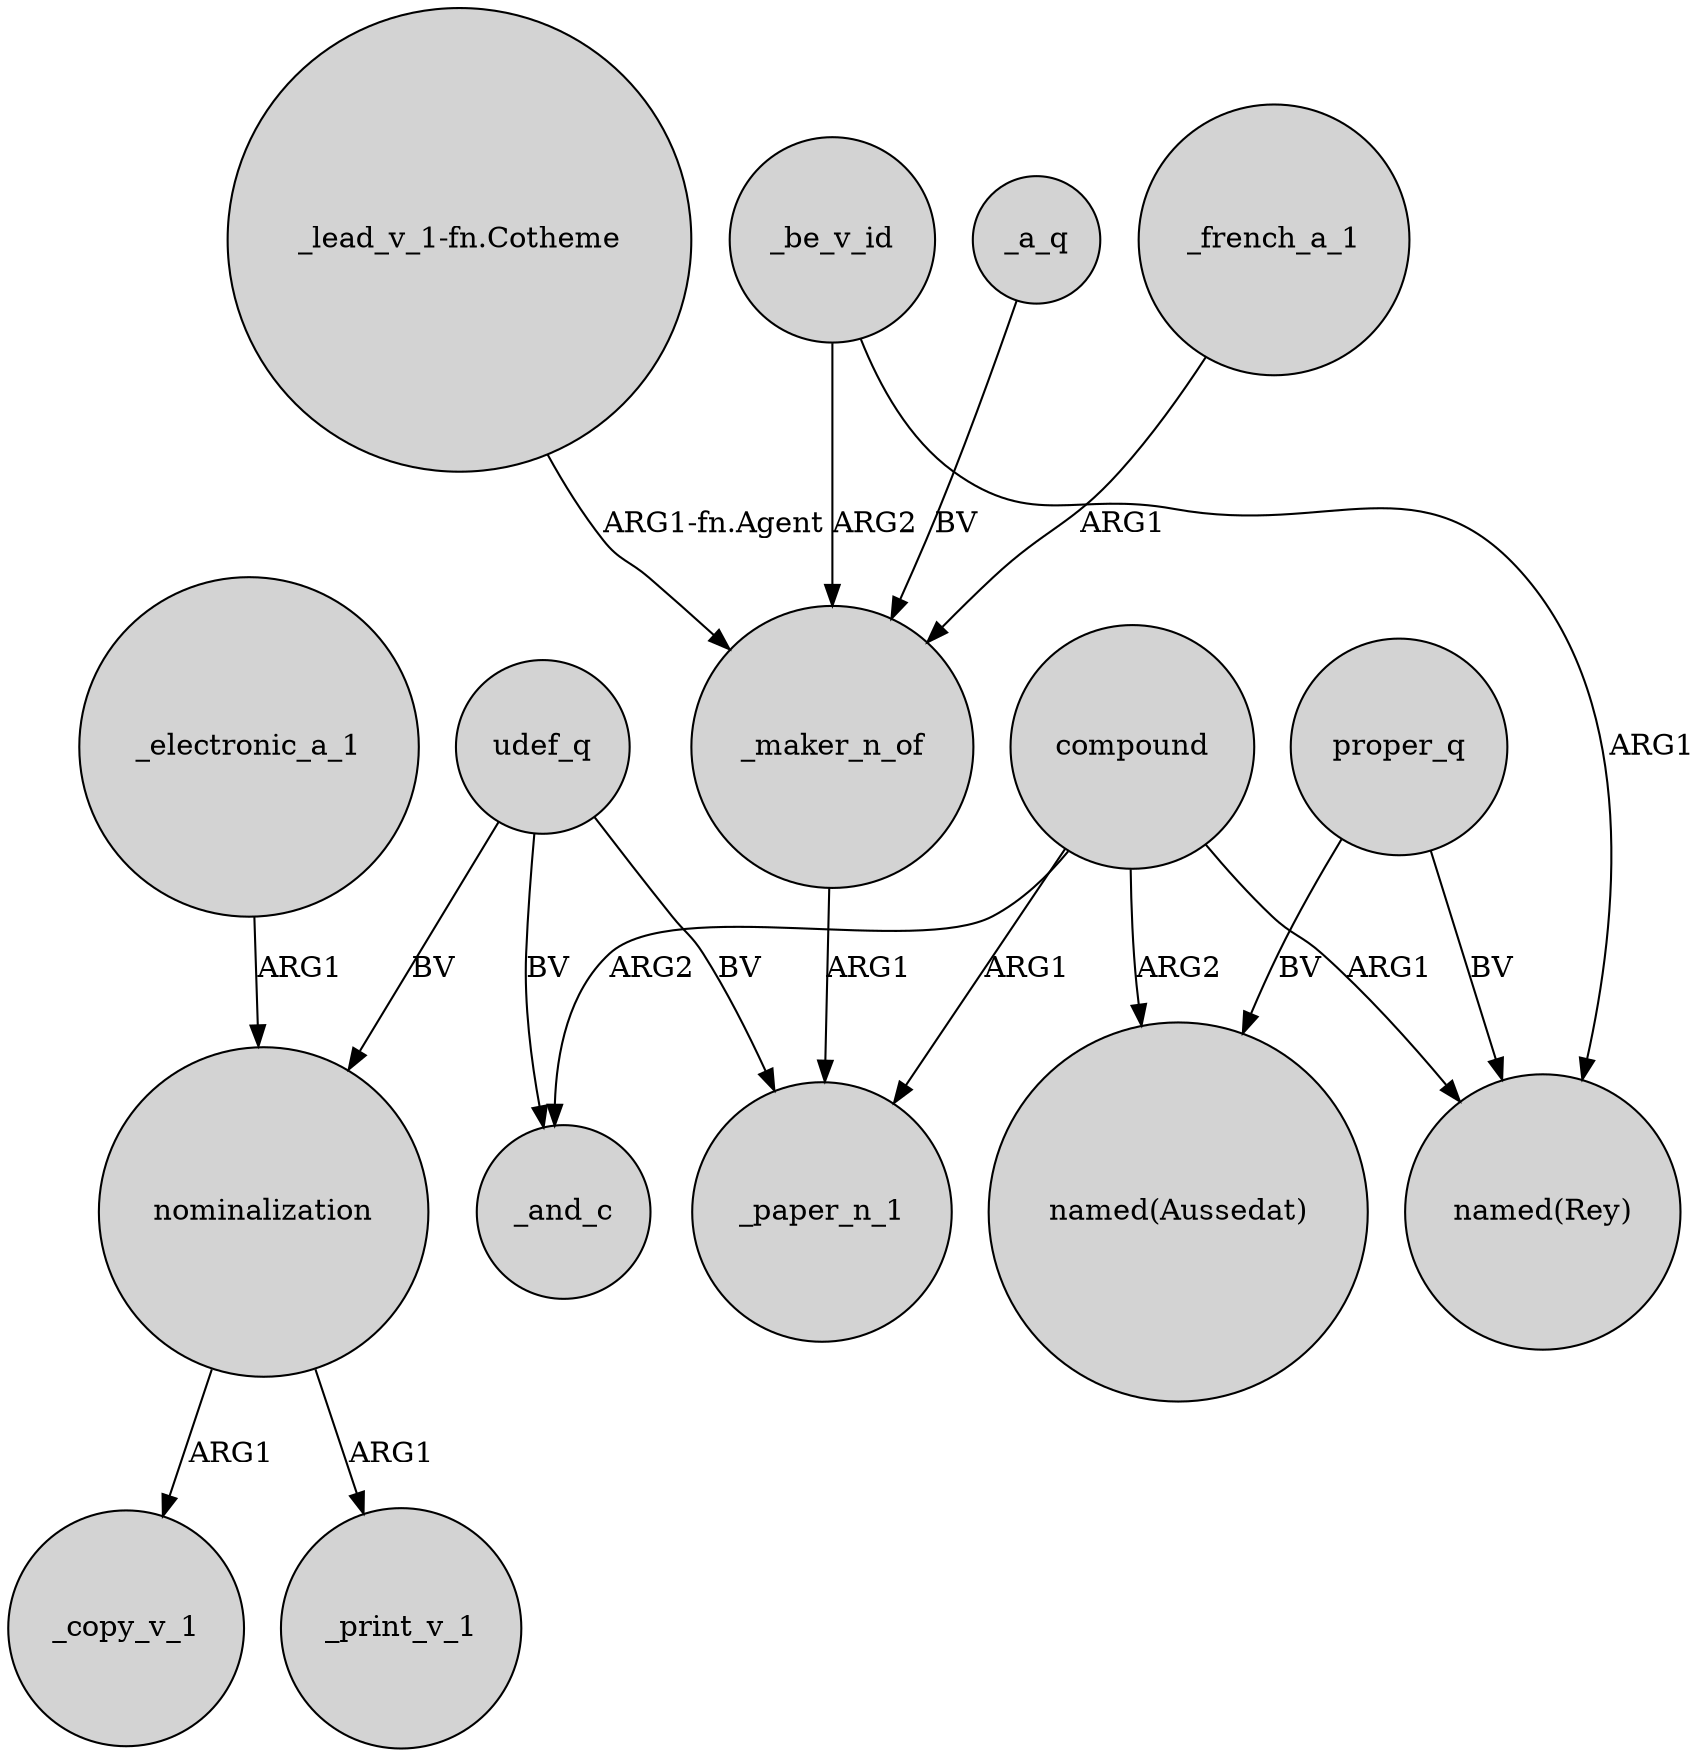 digraph {
	node [shape=circle style=filled]
	udef_q -> _paper_n_1 [label=BV]
	compound -> _and_c [label=ARG2]
	compound -> _paper_n_1 [label=ARG1]
	proper_q -> "named(Aussedat)" [label=BV]
	nominalization -> _copy_v_1 [label=ARG1]
	_be_v_id -> "named(Rey)" [label=ARG1]
	"_lead_v_1-fn.Cotheme" -> _maker_n_of [label="ARG1-fn.Agent"]
	_a_q -> _maker_n_of [label=BV]
	_be_v_id -> _maker_n_of [label=ARG2]
	_french_a_1 -> _maker_n_of [label=ARG1]
	compound -> "named(Rey)" [label=ARG1]
	compound -> "named(Aussedat)" [label=ARG2]
	udef_q -> _and_c [label=BV]
	_electronic_a_1 -> nominalization [label=ARG1]
	nominalization -> _print_v_1 [label=ARG1]
	udef_q -> nominalization [label=BV]
	proper_q -> "named(Rey)" [label=BV]
	_maker_n_of -> _paper_n_1 [label=ARG1]
}
